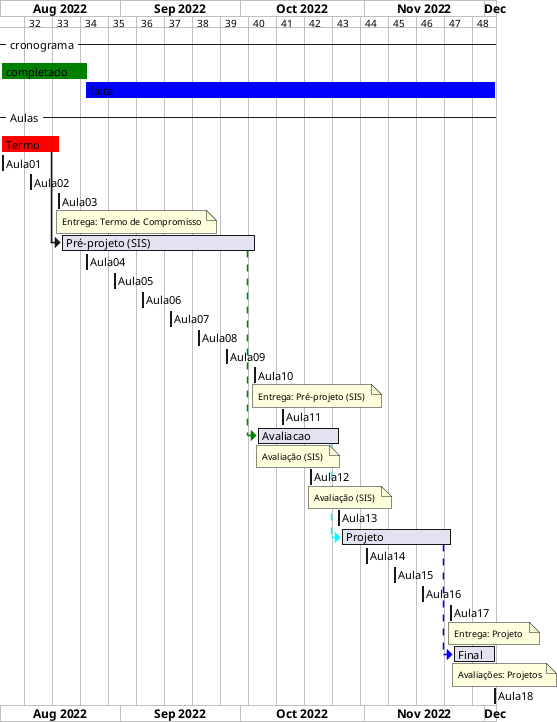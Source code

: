 @startgantt cronograma_SIS

/'TODO: tentar usar variáveis do sistema: <https://blog.jdriven.com/2017/01/plantuml-pleasantness-using-current-date/>  '/
/'atualizar'/
!$dataInicio = "2022-08-02"
!$dataFim  = "2022-12-03"
!$Aula01 = $dataInicio
!$Aula02 = "2022-08-09"
!$Aula03 = "2022-08-16"
!$Aula04 = "2022-08-23"
!$Aula05 = "2022-08-30"
!$Aula06 = "2022-09-06"
!$Aula07 = "2022-09-13"
!$Aula08 = "2022-09-20"
!$Aula09 = "2022-09-27"
!$Aula10 = "2022-10-04"
!$Aula11 = "2022-10-11"
!$Aula12 = "2022-10-18"
!$Aula13 = "2022-10-25"
!$Aula14 = "2022-11-01"
!$Aula15 = "2022-11-08"
!$Aula16 = "2022-11-15"
!$Aula17 = "2022-11-22"
!$Aula18 = "2022-11-29"
!$Aula18 = $dataFim

!$dataAtual  = $Aula04
/'atualizar'/

ganttscale weekly

Project starts $dataInicio

-- cronograma -- 
[completado] is colored in green
[completado] starts $dataInicio and ends $dataAtual
[falta] starts $dataAtual and ends $dataFim
[falta] is colored in blue

-- Aulas -- 
[Termo] is colored in Red
[Termo]  starts $Aula01 and ends $Aula03
[Aula01] starts $Aula01 and ends $Aula01
[Aula02] starts $Aula02 and ends $Aula02
[Aula03] starts $Aula03 and ends $Aula03
note bottom
Entrega: Termo de Compromisso
end note
[Pré-projeto (SIS)] starts at [Termo]'s end
[Pré-projeto (SIS)] ends $Aula10
[Aula04] starts $Aula04 and ends $Aula04
[Aula05] starts $Aula05 and ends $Aula05
[Aula06] starts $Aula06 and ends $Aula06
[Aula07] starts $Aula07 and ends $Aula07
[Aula08] starts $Aula08 and ends $Aula08
[Aula09] starts $Aula09 and ends $Aula09
[Aula10] starts $Aula10 and ends $Aula10
note bottom
Entrega: Pré-projeto (SIS) 
end note
[Aula11] starts $Aula11 and ends $Aula11
[Avaliacao] starts at [Pré-projeto (SIS)]'s end with green dashed link
[Avaliacao] ends $Aula13
note bottom
Avaliação (SIS) 
end note
[Aula12] starts $Aula12 and ends $Aula12
note bottom
Avaliação (SIS) 
end note
[Aula13] starts $Aula13 and ends $Aula13
[Projeto] starts at [Avaliacao]'s end with cyan dashed link
[Projeto] ends $Aula17
[Aula14] starts $Aula14 and ends $Aula14
[Aula15] starts $Aula15 and ends $Aula15
[Aula16] starts $Aula16 and ends $Aula16
[Aula17] starts $Aula17 and ends $Aula17
note bottom
Entrega: Projeto 
end note
[Final] starts at [Projeto]'s end with blue dashed link
[Final] ends $Aula18
note bottom
Avaliações: Projetos
end note
[Aula18] starts $Aula18 and ends $Aula18

@endgantt